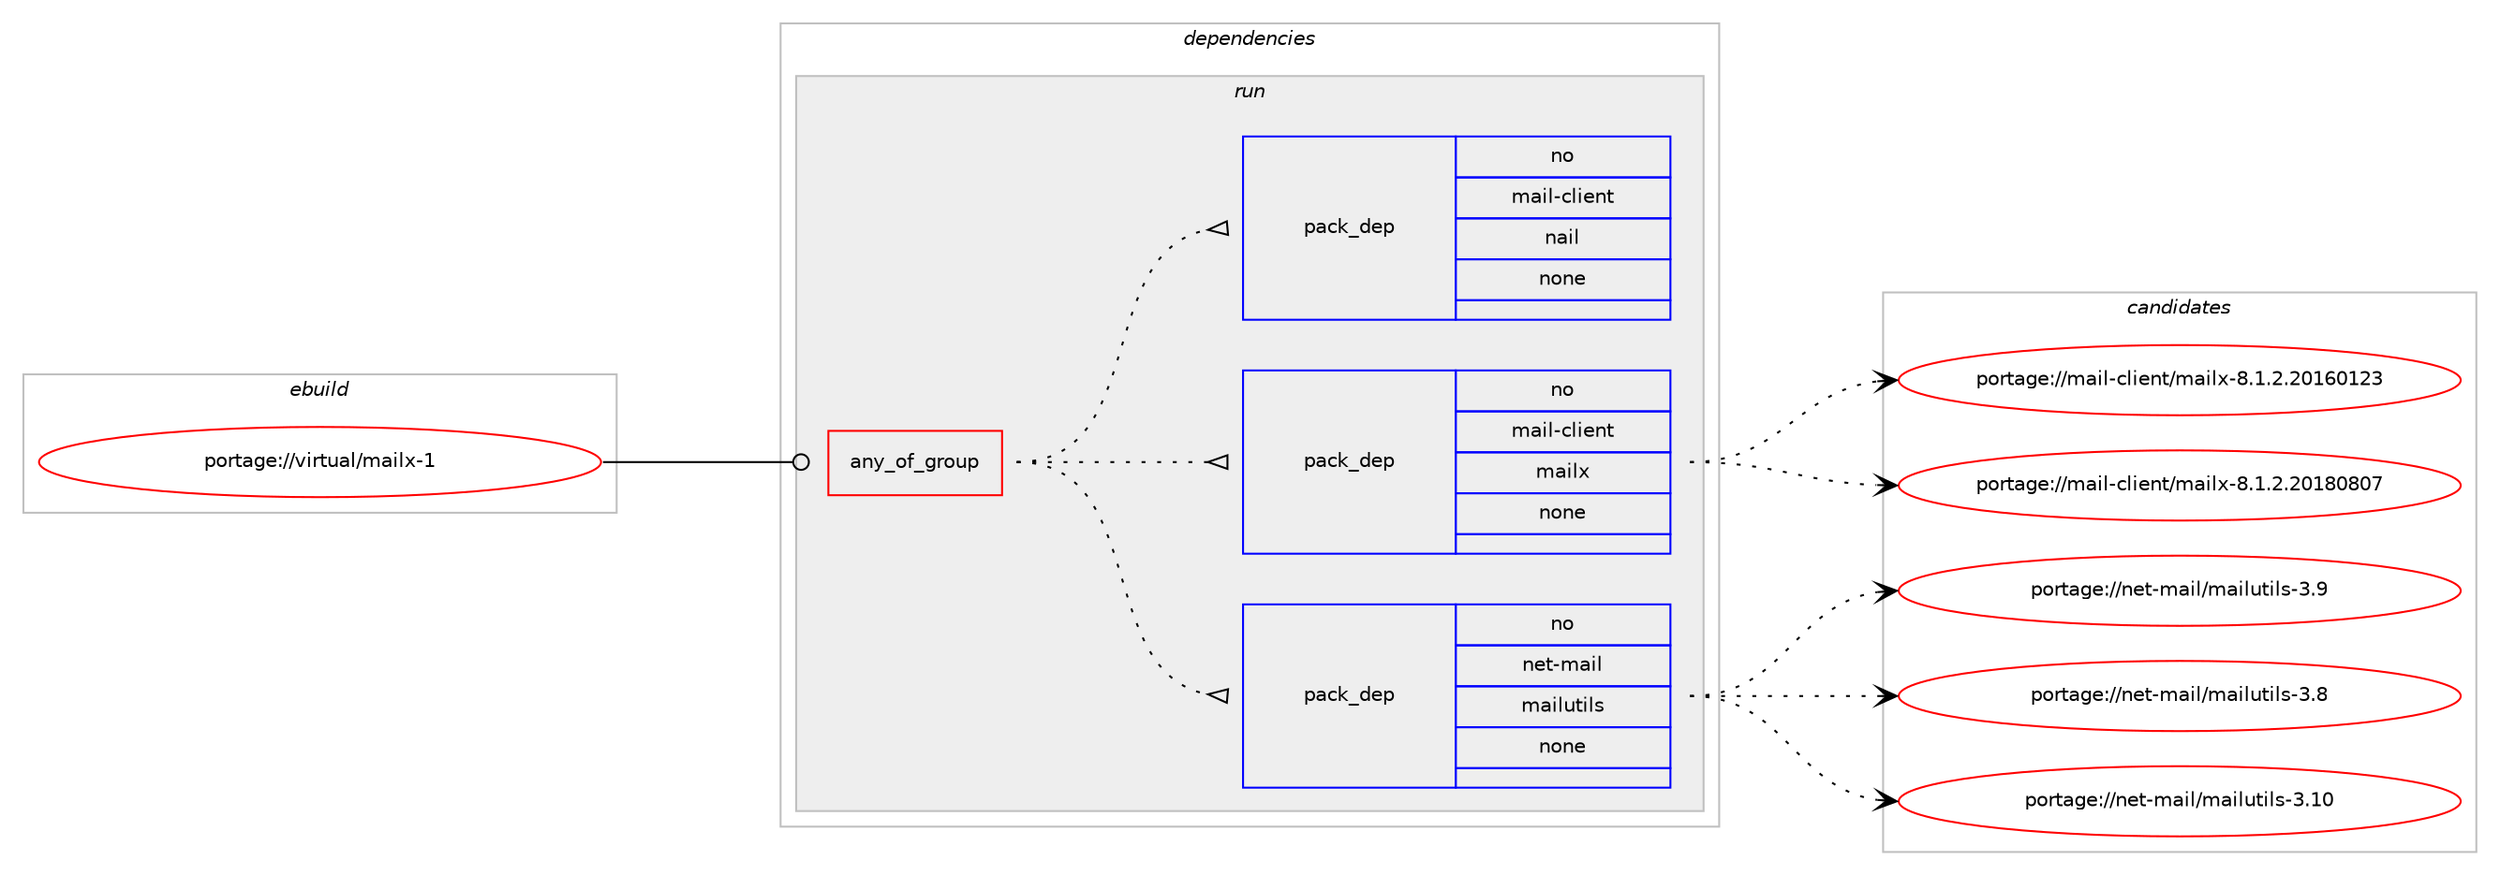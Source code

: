 digraph prolog {

# *************
# Graph options
# *************

newrank=true;
concentrate=true;
compound=true;
graph [rankdir=LR,fontname=Helvetica,fontsize=10,ranksep=1.5];#, ranksep=2.5, nodesep=0.2];
edge  [arrowhead=vee];
node  [fontname=Helvetica,fontsize=10];

# **********
# The ebuild
# **********

subgraph cluster_leftcol {
color=gray;
rank=same;
label=<<i>ebuild</i>>;
id [label="portage://virtual/mailx-1", color=red, width=4, href="../virtual/mailx-1.svg"];
}

# ****************
# The dependencies
# ****************

subgraph cluster_midcol {
color=gray;
label=<<i>dependencies</i>>;
subgraph cluster_compile {
fillcolor="#eeeeee";
style=filled;
label=<<i>compile</i>>;
}
subgraph cluster_compileandrun {
fillcolor="#eeeeee";
style=filled;
label=<<i>compile and run</i>>;
}
subgraph cluster_run {
fillcolor="#eeeeee";
style=filled;
label=<<i>run</i>>;
subgraph any27 {
dependency1718 [label=<<TABLE BORDER="0" CELLBORDER="1" CELLSPACING="0" CELLPADDING="4"><TR><TD CELLPADDING="10">any_of_group</TD></TR></TABLE>>, shape=none, color=red];subgraph pack1500 {
dependency1719 [label=<<TABLE BORDER="0" CELLBORDER="1" CELLSPACING="0" CELLPADDING="4" WIDTH="220"><TR><TD ROWSPAN="6" CELLPADDING="30">pack_dep</TD></TR><TR><TD WIDTH="110">no</TD></TR><TR><TD>net-mail</TD></TR><TR><TD>mailutils</TD></TR><TR><TD>none</TD></TR><TR><TD></TD></TR></TABLE>>, shape=none, color=blue];
}
dependency1718:e -> dependency1719:w [weight=20,style="dotted",arrowhead="oinv"];
subgraph pack1501 {
dependency1720 [label=<<TABLE BORDER="0" CELLBORDER="1" CELLSPACING="0" CELLPADDING="4" WIDTH="220"><TR><TD ROWSPAN="6" CELLPADDING="30">pack_dep</TD></TR><TR><TD WIDTH="110">no</TD></TR><TR><TD>mail-client</TD></TR><TR><TD>mailx</TD></TR><TR><TD>none</TD></TR><TR><TD></TD></TR></TABLE>>, shape=none, color=blue];
}
dependency1718:e -> dependency1720:w [weight=20,style="dotted",arrowhead="oinv"];
subgraph pack1502 {
dependency1721 [label=<<TABLE BORDER="0" CELLBORDER="1" CELLSPACING="0" CELLPADDING="4" WIDTH="220"><TR><TD ROWSPAN="6" CELLPADDING="30">pack_dep</TD></TR><TR><TD WIDTH="110">no</TD></TR><TR><TD>mail-client</TD></TR><TR><TD>nail</TD></TR><TR><TD>none</TD></TR><TR><TD></TD></TR></TABLE>>, shape=none, color=blue];
}
dependency1718:e -> dependency1721:w [weight=20,style="dotted",arrowhead="oinv"];
}
id:e -> dependency1718:w [weight=20,style="solid",arrowhead="odot"];
}
}

# **************
# The candidates
# **************

subgraph cluster_choices {
rank=same;
color=gray;
label=<<i>candidates</i>>;

subgraph choice1500 {
color=black;
nodesep=1;
choice1101011164510997105108471099710510811711610510811545514657 [label="portage://net-mail/mailutils-3.9", color=red, width=4,href="../net-mail/mailutils-3.9.svg"];
choice1101011164510997105108471099710510811711610510811545514656 [label="portage://net-mail/mailutils-3.8", color=red, width=4,href="../net-mail/mailutils-3.8.svg"];
choice110101116451099710510847109971051081171161051081154551464948 [label="portage://net-mail/mailutils-3.10", color=red, width=4,href="../net-mail/mailutils-3.10.svg"];
dependency1719:e -> choice1101011164510997105108471099710510811711610510811545514657:w [style=dotted,weight="100"];
dependency1719:e -> choice1101011164510997105108471099710510811711610510811545514656:w [style=dotted,weight="100"];
dependency1719:e -> choice110101116451099710510847109971051081171161051081154551464948:w [style=dotted,weight="100"];
}
subgraph choice1501 {
color=black;
nodesep=1;
choice1099710510845991081051011101164710997105108120455646494650465048495648564855 [label="portage://mail-client/mailx-8.1.2.20180807", color=red, width=4,href="../mail-client/mailx-8.1.2.20180807.svg"];
choice1099710510845991081051011101164710997105108120455646494650465048495448495051 [label="portage://mail-client/mailx-8.1.2.20160123", color=red, width=4,href="../mail-client/mailx-8.1.2.20160123.svg"];
dependency1720:e -> choice1099710510845991081051011101164710997105108120455646494650465048495648564855:w [style=dotted,weight="100"];
dependency1720:e -> choice1099710510845991081051011101164710997105108120455646494650465048495448495051:w [style=dotted,weight="100"];
}
subgraph choice1502 {
color=black;
nodesep=1;
}
}

}
